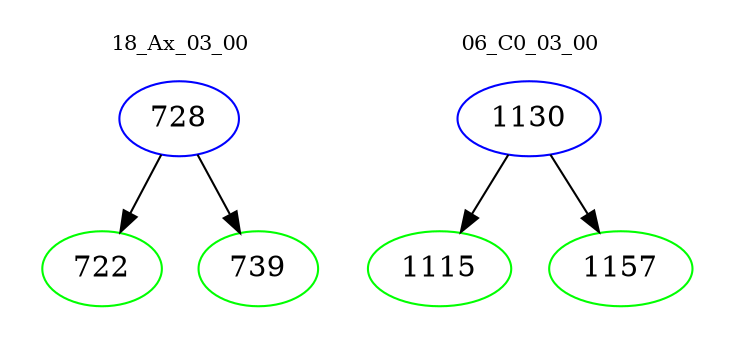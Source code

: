 digraph{
subgraph cluster_0 {
color = white
label = "18_Ax_03_00";
fontsize=10;
T0_728 [label="728", color="blue"]
T0_728 -> T0_722 [color="black"]
T0_722 [label="722", color="green"]
T0_728 -> T0_739 [color="black"]
T0_739 [label="739", color="green"]
}
subgraph cluster_1 {
color = white
label = "06_C0_03_00";
fontsize=10;
T1_1130 [label="1130", color="blue"]
T1_1130 -> T1_1115 [color="black"]
T1_1115 [label="1115", color="green"]
T1_1130 -> T1_1157 [color="black"]
T1_1157 [label="1157", color="green"]
}
}

